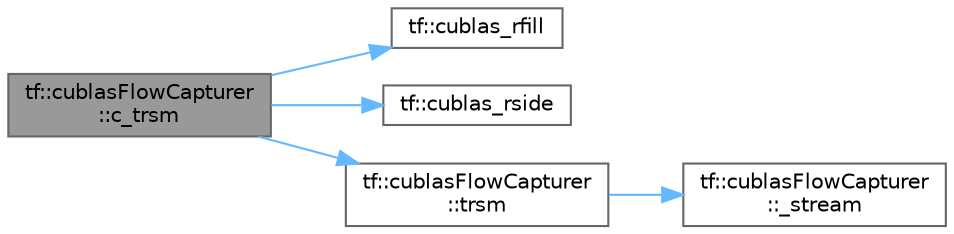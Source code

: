 digraph "tf::cublasFlowCapturer::c_trsm"
{
 // LATEX_PDF_SIZE
  bgcolor="transparent";
  edge [fontname=Helvetica,fontsize=10,labelfontname=Helvetica,labelfontsize=10];
  node [fontname=Helvetica,fontsize=10,shape=box,height=0.2,width=0.4];
  rankdir="LR";
  Node1 [id="Node000001",label="tf::cublasFlowCapturer\l::c_trsm",height=0.2,width=0.4,color="gray40", fillcolor="grey60", style="filled", fontcolor="black",tooltip="similar to tf::cublasFlowCapturer::trsm but operates on C-styled row-major layout"];
  Node1 -> Node2 [id="edge1_Node000001_Node000002",color="steelblue1",style="solid",tooltip=" "];
  Node2 [id="Node000002",label="tf::cublas_rfill",height=0.2,width=0.4,color="grey40", fillcolor="white", style="filled",URL="$namespacetf.html#a455b7c622f040faa0e7c704764267ac3",tooltip=" "];
  Node1 -> Node3 [id="edge2_Node000001_Node000003",color="steelblue1",style="solid",tooltip=" "];
  Node3 [id="Node000003",label="tf::cublas_rside",height=0.2,width=0.4,color="grey40", fillcolor="white", style="filled",URL="$namespacetf.html#a4cf0eac88a6726b50dc559bf70d7c5e0",tooltip=" "];
  Node1 -> Node4 [id="edge3_Node000001_Node000004",color="steelblue1",style="solid",tooltip=" "];
  Node4 [id="Node000004",label="tf::cublasFlowCapturer\l::trsm",height=0.2,width=0.4,color="grey40", fillcolor="white", style="filled",URL="$classtf_1_1cublas_flow_capturer.html#aa8cc2fcfeb3ffbc1146dda358b2b8188",tooltip="solves the triangular linear system with multiple right-hand-sides"];
  Node4 -> Node5 [id="edge4_Node000004_Node000005",color="steelblue1",style="solid",tooltip=" "];
  Node5 [id="Node000005",label="tf::cublasFlowCapturer\l::_stream",height=0.2,width=0.4,color="grey40", fillcolor="white", style="filled",URL="$classtf_1_1cublas_flow_capturer.html#afa60d91ed10ca36aff546ac2fce2dd46",tooltip=" "];
}
